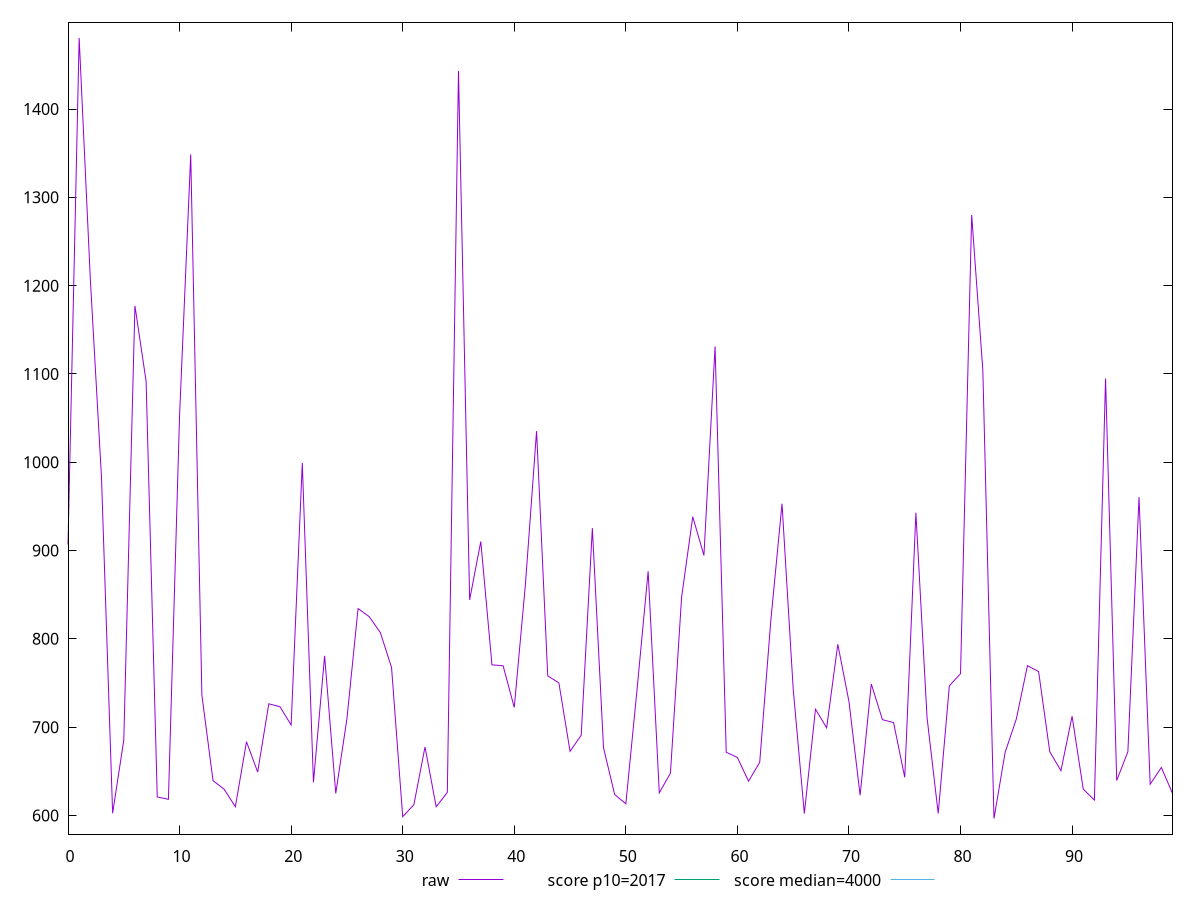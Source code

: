 reset

$raw <<EOF
0 906.8440000000012
1 1480.576000000001
2 1207.5560000000005
3 983.404000000001
4 602.4680000000004
5 685.3320000000002
6 1177.1520000000007
7 1091.7199999999991
8 620.9280000000005
9 618.2480000000005
10 1052.8320000000012
11 1348.5320000000006
12 736.2440000000001
13 639.372000000001
14 629.676000000001
15 609.8440000000006
16 683.4400000000003
17 649.1760000000012
18 726.424000000001
19 723.1040000000012
20 702.3840000000005
21 999.1239999999999
22 637.5240000000007
23 780.7520000000005
24 624.9360000000001
25 709.3920000000008
26 834.2600000000011
27 825.0640000000005
28 806.9520000000006
29 767.5880000000003
30 598.5360000000005
31 612.1120000000008
32 677.5360000000009
33 609.8480000000006
34 626.0400000000006
35 1443.1559999999988
36 844.1680000000008
37 910.2360000000008
38 770.5720000000003
39 769.4560000000009
40 722.3040000000008
41 861.5200000000008
42 1035.2920000000008
43 758.060000000001
44 750.0800000000007
45 672.6200000000013
46 690.8400000000006
47 925.4200000000013
48 676.6360000000006
49 623.6760000000004
50 613.1760000000006
51 741.8040000000003
52 876.4600000000008
53 625.5760000000007
54 647.8680000000013
55 847.2680000000008
56 938.2640000000008
57 894.4600000000006
58 1131.1760000000015
59 671.5600000000006
60 665.5920000000006
61 638.7840000000006
62 660.1280000000005
63 821.220000000001
64 953.024000000001
65 743.4760000000008
66 602.1440000000005
67 720.2720000000003
68 699.2680000000008
69 793.8440000000006
70 729.04
71 622.9080000000006
72 748.8680000000014
73 708.4520000000009
74 705.1120000000012
75 643.1440000000008
76 942.7720000000008
77 710.7160000000011
78 602.2280000000005
79 746.828
80 760.5360000000006
81 1280.024000000001
82 1103.9880000000016
83 596.5000000000003
84 671.5240000000005
85 709.1280000000007
86 769.632000000001
87 762.8920000000011
88 672.1520000000013
89 650.6360000000004
90 712.3560000000008
91 629.8720000000012
92 617.3400000000006
93 1094.8440000000007
94 639.5640000000005
95 672.0960000000006
96 960.4600000000006
97 635.3520000000005
98 654.3280000000004
99 624.9840000000005
EOF

set key outside below
set xrange [0:99]
set yrange [578.8184800000004:1498.257520000001]
set trange [578.8184800000004:1498.257520000001]
set terminal svg size 640, 500 enhanced background rgb 'white'
set output "report_00019_2021-02-10T18-14-37.922Z//mainthread-work-breakdown/samples/pages+cached+noadtech/raw/values.svg"

plot $raw title "raw" with line, \
     2017 title "score p10=2017", \
     4000 title "score median=4000"

reset
